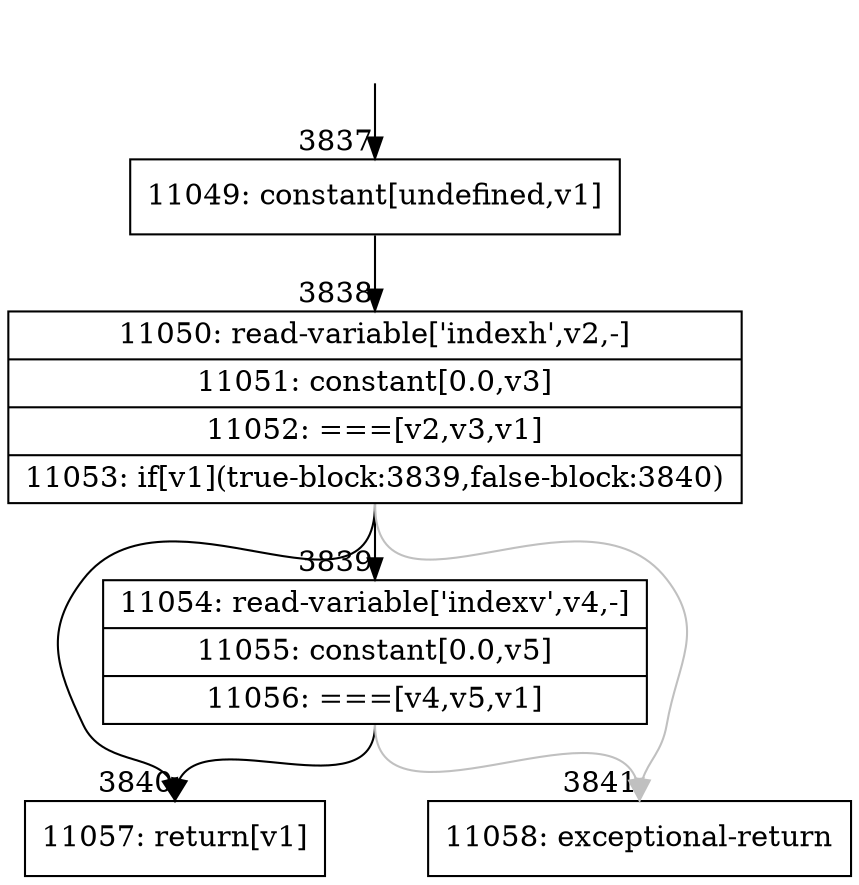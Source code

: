digraph {
rankdir="TD"
BB_entry229[shape=none,label=""];
BB_entry229 -> BB3837 [tailport=s, headport=n, headlabel="    3837"]
BB3837 [shape=record label="{11049: constant[undefined,v1]}" ] 
BB3837 -> BB3838 [tailport=s, headport=n, headlabel="      3838"]
BB3838 [shape=record label="{11050: read-variable['indexh',v2,-]|11051: constant[0.0,v3]|11052: ===[v2,v3,v1]|11053: if[v1](true-block:3839,false-block:3840)}" ] 
BB3838 -> BB3840 [tailport=s, headport=n, headlabel="      3840"]
BB3838 -> BB3839 [tailport=s, headport=n, headlabel="      3839"]
BB3838 -> BB3841 [tailport=s, headport=n, color=gray, headlabel="      3841"]
BB3839 [shape=record label="{11054: read-variable['indexv',v4,-]|11055: constant[0.0,v5]|11056: ===[v4,v5,v1]}" ] 
BB3839 -> BB3840 [tailport=s, headport=n]
BB3839 -> BB3841 [tailport=s, headport=n, color=gray]
BB3840 [shape=record label="{11057: return[v1]}" ] 
BB3841 [shape=record label="{11058: exceptional-return}" ] 
//#$~ 4465
}
